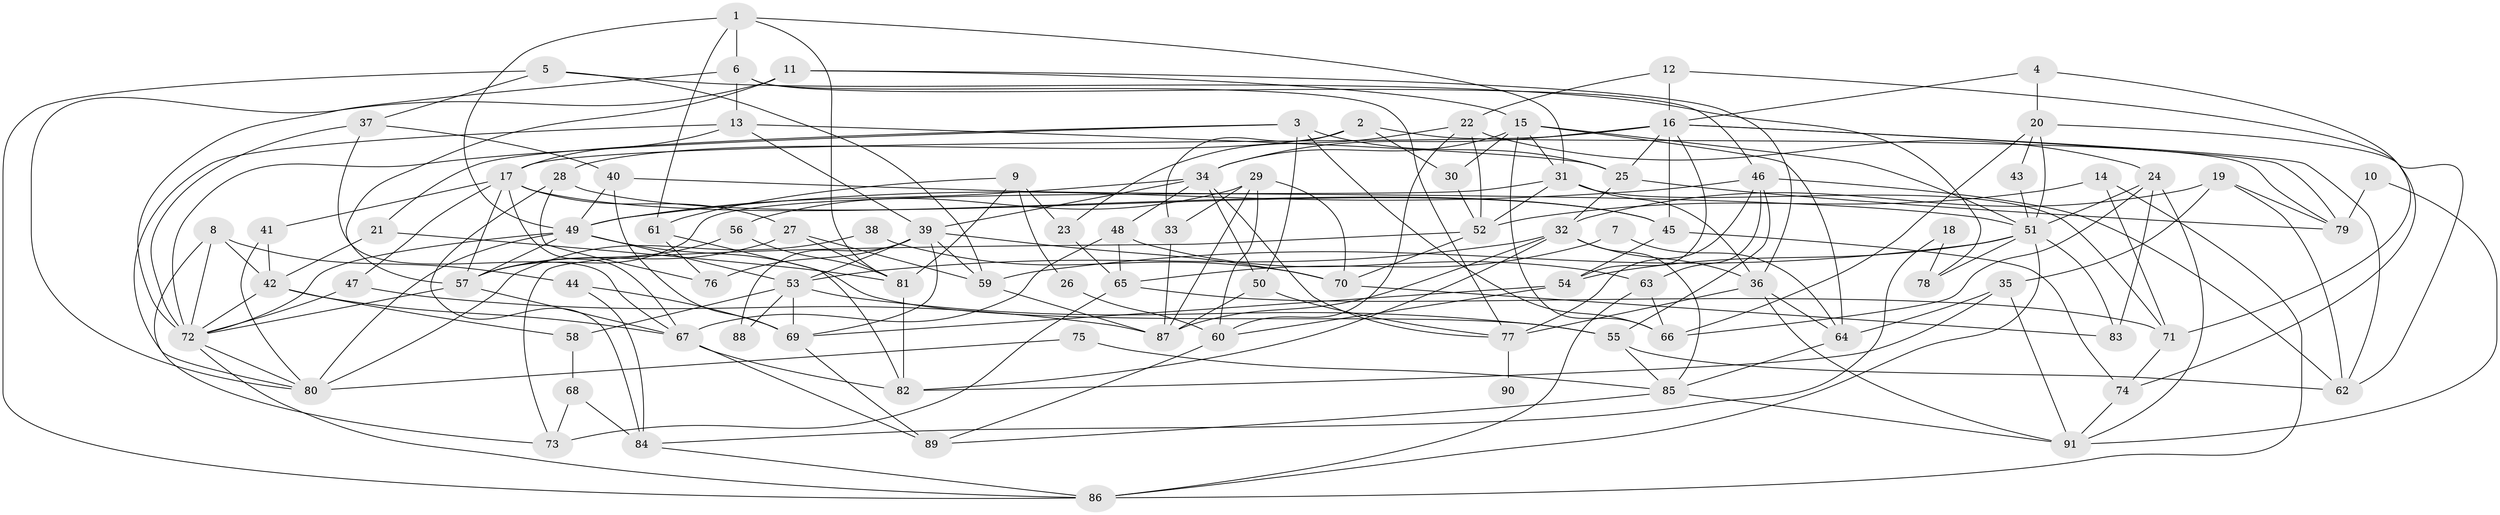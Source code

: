 // original degree distribution, {2: 0.12403100775193798, 5: 0.2248062015503876, 4: 0.24806201550387597, 3: 0.2868217054263566, 8: 0.015503875968992248, 6: 0.06976744186046512, 7: 0.023255813953488372, 9: 0.007751937984496124}
// Generated by graph-tools (version 1.1) at 2025/37/03/04/25 23:37:08]
// undirected, 91 vertices, 214 edges
graph export_dot {
  node [color=gray90,style=filled];
  1;
  2;
  3;
  4;
  5;
  6;
  7;
  8;
  9;
  10;
  11;
  12;
  13;
  14;
  15;
  16;
  17;
  18;
  19;
  20;
  21;
  22;
  23;
  24;
  25;
  26;
  27;
  28;
  29;
  30;
  31;
  32;
  33;
  34;
  35;
  36;
  37;
  38;
  39;
  40;
  41;
  42;
  43;
  44;
  45;
  46;
  47;
  48;
  49;
  50;
  51;
  52;
  53;
  54;
  55;
  56;
  57;
  58;
  59;
  60;
  61;
  62;
  63;
  64;
  65;
  66;
  67;
  68;
  69;
  70;
  71;
  72;
  73;
  74;
  75;
  76;
  77;
  78;
  79;
  80;
  81;
  82;
  83;
  84;
  85;
  86;
  87;
  88;
  89;
  90;
  91;
  1 -- 6 [weight=1.0];
  1 -- 31 [weight=1.0];
  1 -- 49 [weight=1.0];
  1 -- 61 [weight=1.0];
  1 -- 81 [weight=1.0];
  2 -- 28 [weight=1.0];
  2 -- 30 [weight=1.0];
  2 -- 33 [weight=1.0];
  2 -- 79 [weight=1.0];
  3 -- 21 [weight=1.0];
  3 -- 25 [weight=1.0];
  3 -- 50 [weight=1.0];
  3 -- 66 [weight=1.0];
  3 -- 72 [weight=1.0];
  4 -- 16 [weight=1.0];
  4 -- 20 [weight=1.0];
  4 -- 71 [weight=1.0];
  5 -- 37 [weight=1.0];
  5 -- 59 [weight=1.0];
  5 -- 78 [weight=1.0];
  5 -- 86 [weight=1.0];
  6 -- 13 [weight=1.0];
  6 -- 46 [weight=1.0];
  6 -- 72 [weight=1.0];
  6 -- 77 [weight=1.0];
  7 -- 64 [weight=1.0];
  7 -- 65 [weight=1.0];
  8 -- 42 [weight=1.0];
  8 -- 44 [weight=1.0];
  8 -- 72 [weight=1.0];
  8 -- 73 [weight=1.0];
  9 -- 23 [weight=1.0];
  9 -- 26 [weight=1.0];
  9 -- 61 [weight=1.0];
  9 -- 81 [weight=1.0];
  10 -- 79 [weight=1.0];
  10 -- 91 [weight=1.0];
  11 -- 15 [weight=1.0];
  11 -- 36 [weight=1.0];
  11 -- 57 [weight=1.0];
  11 -- 80 [weight=1.0];
  12 -- 16 [weight=1.0];
  12 -- 22 [weight=1.0];
  12 -- 74 [weight=1.0];
  13 -- 17 [weight=1.0];
  13 -- 25 [weight=1.0];
  13 -- 39 [weight=1.0];
  13 -- 80 [weight=1.0];
  14 -- 52 [weight=1.0];
  14 -- 71 [weight=1.0];
  14 -- 86 [weight=1.0];
  15 -- 30 [weight=1.0];
  15 -- 31 [weight=1.0];
  15 -- 34 [weight=1.0];
  15 -- 51 [weight=1.0];
  15 -- 64 [weight=1.0];
  15 -- 66 [weight=1.0];
  16 -- 17 [weight=1.0];
  16 -- 25 [weight=2.0];
  16 -- 34 [weight=1.0];
  16 -- 45 [weight=1.0];
  16 -- 54 [weight=1.0];
  16 -- 62 [weight=1.0];
  16 -- 79 [weight=1.0];
  17 -- 27 [weight=1.0];
  17 -- 41 [weight=1.0];
  17 -- 45 [weight=1.0];
  17 -- 47 [weight=1.0];
  17 -- 57 [weight=1.0];
  17 -- 67 [weight=1.0];
  18 -- 78 [weight=1.0];
  18 -- 84 [weight=1.0];
  19 -- 32 [weight=1.0];
  19 -- 35 [weight=1.0];
  19 -- 62 [weight=1.0];
  19 -- 79 [weight=1.0];
  20 -- 43 [weight=1.0];
  20 -- 51 [weight=1.0];
  20 -- 62 [weight=1.0];
  20 -- 66 [weight=1.0];
  21 -- 42 [weight=1.0];
  21 -- 81 [weight=1.0];
  22 -- 23 [weight=1.0];
  22 -- 24 [weight=1.0];
  22 -- 52 [weight=1.0];
  22 -- 60 [weight=1.0];
  23 -- 65 [weight=1.0];
  24 -- 51 [weight=1.0];
  24 -- 66 [weight=1.0];
  24 -- 83 [weight=1.0];
  24 -- 91 [weight=1.0];
  25 -- 32 [weight=1.0];
  25 -- 79 [weight=1.0];
  26 -- 60 [weight=1.0];
  27 -- 57 [weight=1.0];
  27 -- 59 [weight=1.0];
  27 -- 81 [weight=1.0];
  28 -- 45 [weight=1.0];
  28 -- 76 [weight=1.0];
  28 -- 84 [weight=1.0];
  29 -- 33 [weight=1.0];
  29 -- 56 [weight=1.0];
  29 -- 60 [weight=1.0];
  29 -- 70 [weight=1.0];
  29 -- 87 [weight=1.0];
  30 -- 52 [weight=1.0];
  31 -- 36 [weight=1.0];
  31 -- 52 [weight=1.0];
  31 -- 57 [weight=1.0];
  31 -- 71 [weight=1.0];
  32 -- 36 [weight=2.0];
  32 -- 53 [weight=1.0];
  32 -- 82 [weight=1.0];
  32 -- 85 [weight=1.0];
  32 -- 87 [weight=1.0];
  33 -- 87 [weight=1.0];
  34 -- 39 [weight=1.0];
  34 -- 48 [weight=1.0];
  34 -- 49 [weight=1.0];
  34 -- 50 [weight=1.0];
  34 -- 77 [weight=1.0];
  35 -- 64 [weight=1.0];
  35 -- 82 [weight=1.0];
  35 -- 91 [weight=1.0];
  36 -- 64 [weight=1.0];
  36 -- 77 [weight=1.0];
  36 -- 91 [weight=1.0];
  37 -- 40 [weight=1.0];
  37 -- 67 [weight=1.0];
  37 -- 72 [weight=1.0];
  38 -- 70 [weight=1.0];
  38 -- 80 [weight=2.0];
  39 -- 53 [weight=1.0];
  39 -- 59 [weight=1.0];
  39 -- 69 [weight=1.0];
  39 -- 70 [weight=1.0];
  39 -- 76 [weight=1.0];
  39 -- 88 [weight=1.0];
  40 -- 49 [weight=1.0];
  40 -- 51 [weight=1.0];
  40 -- 69 [weight=1.0];
  41 -- 42 [weight=1.0];
  41 -- 80 [weight=1.0];
  42 -- 58 [weight=1.0];
  42 -- 67 [weight=1.0];
  42 -- 72 [weight=1.0];
  43 -- 51 [weight=1.0];
  44 -- 69 [weight=1.0];
  44 -- 84 [weight=1.0];
  45 -- 54 [weight=1.0];
  45 -- 74 [weight=1.0];
  46 -- 49 [weight=1.0];
  46 -- 55 [weight=1.0];
  46 -- 62 [weight=1.0];
  46 -- 63 [weight=1.0];
  46 -- 77 [weight=1.0];
  47 -- 72 [weight=1.0];
  47 -- 87 [weight=1.0];
  48 -- 63 [weight=1.0];
  48 -- 65 [weight=1.0];
  48 -- 67 [weight=1.0];
  49 -- 53 [weight=1.0];
  49 -- 55 [weight=1.0];
  49 -- 57 [weight=1.0];
  49 -- 72 [weight=1.0];
  49 -- 80 [weight=1.0];
  50 -- 77 [weight=1.0];
  50 -- 87 [weight=1.0];
  51 -- 54 [weight=1.0];
  51 -- 59 [weight=1.0];
  51 -- 78 [weight=1.0];
  51 -- 83 [weight=1.0];
  51 -- 86 [weight=1.0];
  52 -- 70 [weight=1.0];
  52 -- 73 [weight=1.0];
  53 -- 55 [weight=1.0];
  53 -- 58 [weight=1.0];
  53 -- 69 [weight=1.0];
  53 -- 88 [weight=1.0];
  54 -- 60 [weight=1.0];
  54 -- 69 [weight=1.0];
  55 -- 62 [weight=1.0];
  55 -- 85 [weight=1.0];
  56 -- 57 [weight=1.0];
  56 -- 81 [weight=1.0];
  57 -- 67 [weight=1.0];
  57 -- 72 [weight=1.0];
  58 -- 68 [weight=1.0];
  59 -- 87 [weight=1.0];
  60 -- 89 [weight=1.0];
  61 -- 76 [weight=1.0];
  61 -- 82 [weight=1.0];
  63 -- 66 [weight=1.0];
  63 -- 86 [weight=1.0];
  64 -- 85 [weight=1.0];
  65 -- 71 [weight=1.0];
  65 -- 73 [weight=1.0];
  67 -- 82 [weight=1.0];
  67 -- 89 [weight=1.0];
  68 -- 73 [weight=1.0];
  68 -- 84 [weight=1.0];
  69 -- 89 [weight=1.0];
  70 -- 83 [weight=1.0];
  71 -- 74 [weight=1.0];
  72 -- 80 [weight=1.0];
  72 -- 86 [weight=1.0];
  74 -- 91 [weight=1.0];
  75 -- 80 [weight=1.0];
  75 -- 85 [weight=1.0];
  77 -- 90 [weight=2.0];
  81 -- 82 [weight=1.0];
  84 -- 86 [weight=1.0];
  85 -- 89 [weight=1.0];
  85 -- 91 [weight=1.0];
}
